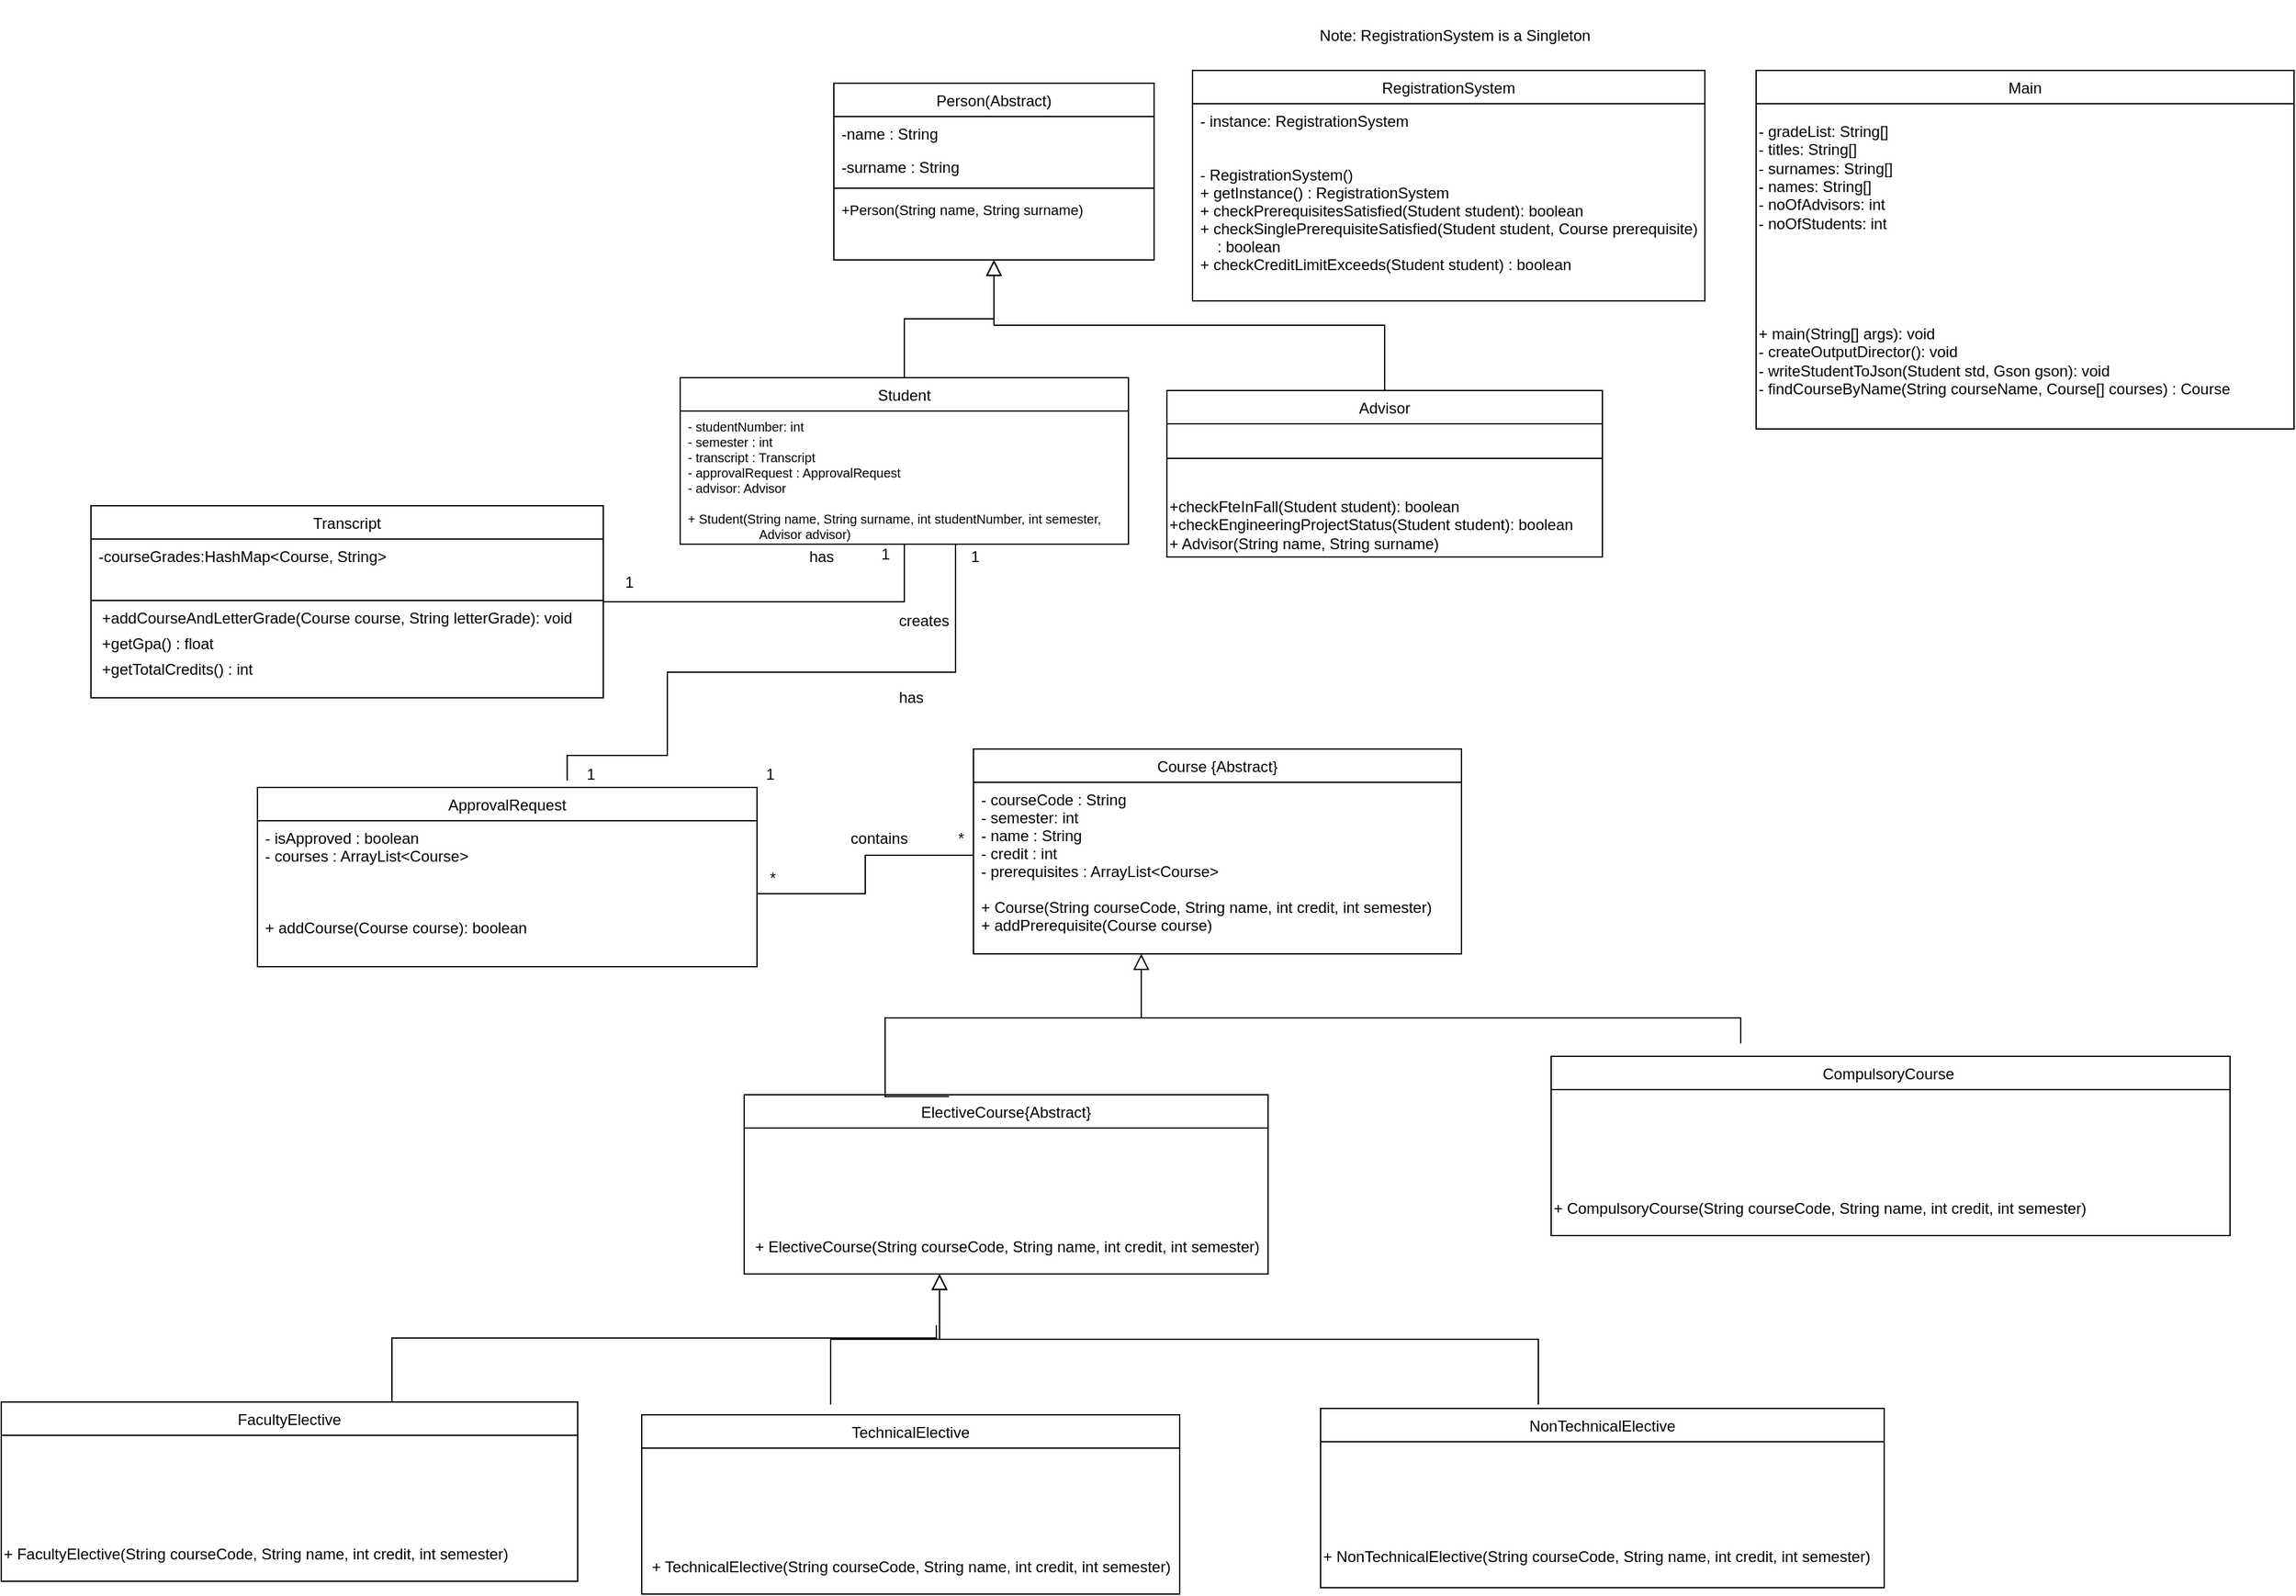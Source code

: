 <mxfile version="16.0.3" type="device"><diagram id="j5szrSZT0lNAwM8f8yiG" name="Page-1"><mxGraphModel dx="2078" dy="894" grid="1" gridSize="10" guides="1" tooltips="1" connect="1" arrows="1" fold="1" page="1" pageScale="1" pageWidth="1654" pageHeight="2336" math="0" shadow="0"><root><mxCell id="0"/><mxCell id="1" parent="0"/><mxCell id="DXfmbs8U146S0bFGO7d6-1" value="Person(Abstract)" style="swimlane;fontStyle=0;align=center;verticalAlign=top;childLayout=stackLayout;horizontal=1;startSize=26;horizontalStack=0;resizeParent=1;resizeLast=0;collapsible=1;marginBottom=0;rounded=0;shadow=0;strokeWidth=1;" vertex="1" parent="1"><mxGeometry x="1210" y="265" width="250" height="138" as="geometry"><mxRectangle x="230" y="140" width="160" height="26" as="alternateBounds"/></mxGeometry></mxCell><mxCell id="DXfmbs8U146S0bFGO7d6-2" value="-name : String" style="text;align=left;verticalAlign=top;spacingLeft=4;spacingRight=4;overflow=hidden;rotatable=0;points=[[0,0.5],[1,0.5]];portConstraint=eastwest;" vertex="1" parent="DXfmbs8U146S0bFGO7d6-1"><mxGeometry y="26" width="250" height="26" as="geometry"/></mxCell><mxCell id="DXfmbs8U146S0bFGO7d6-3" value="-surname : String" style="text;align=left;verticalAlign=top;spacingLeft=4;spacingRight=4;overflow=hidden;rotatable=0;points=[[0,0.5],[1,0.5]];portConstraint=eastwest;rounded=0;shadow=0;html=0;" vertex="1" parent="DXfmbs8U146S0bFGO7d6-1"><mxGeometry y="52" width="250" height="26" as="geometry"/></mxCell><mxCell id="DXfmbs8U146S0bFGO7d6-4" value="" style="line;html=1;strokeWidth=1;align=left;verticalAlign=middle;spacingTop=-1;spacingLeft=3;spacingRight=3;rotatable=0;labelPosition=right;points=[];portConstraint=eastwest;" vertex="1" parent="DXfmbs8U146S0bFGO7d6-1"><mxGeometry y="78" width="250" height="8" as="geometry"/></mxCell><mxCell id="DXfmbs8U146S0bFGO7d6-5" value="+Person(String name, String surname)" style="text;align=left;verticalAlign=top;spacingLeft=4;spacingRight=4;overflow=hidden;rotatable=0;points=[[0,0.5],[1,0.5]];portConstraint=eastwest;rounded=0;shadow=0;html=0;fontSize=11;" vertex="1" parent="DXfmbs8U146S0bFGO7d6-1"><mxGeometry y="86" width="250" height="26" as="geometry"/></mxCell><mxCell id="DXfmbs8U146S0bFGO7d6-6" value="Student" style="swimlane;fontStyle=0;align=center;verticalAlign=top;childLayout=stackLayout;horizontal=1;startSize=26;horizontalStack=0;resizeParent=1;resizeLast=0;collapsible=1;marginBottom=0;rounded=0;shadow=0;strokeWidth=1;" vertex="1" parent="1"><mxGeometry x="1090" y="495" width="350" height="130" as="geometry"><mxRectangle x="130" y="380" width="160" height="26" as="alternateBounds"/></mxGeometry></mxCell><mxCell id="DXfmbs8U146S0bFGO7d6-7" value="- studentNumber: int&#10;- semester : int&#10;- transcript : Transcript&#10;- approvalRequest : ApprovalRequest&#10;- advisor: Advisor&#10;&#10;+ Student(String name, String surname, int studentNumber, int semester, &#10;                    Advisor advisor)" style="text;align=left;verticalAlign=top;spacingLeft=4;spacingRight=4;overflow=hidden;rotatable=0;points=[[0,0.5],[1,0.5]];portConstraint=eastwest;rounded=0;shadow=0;html=0;fontSize=10;" vertex="1" parent="DXfmbs8U146S0bFGO7d6-6"><mxGeometry y="26" width="350" height="104" as="geometry"/></mxCell><mxCell id="DXfmbs8U146S0bFGO7d6-8" value="" style="endArrow=block;endSize=10;endFill=0;shadow=0;strokeWidth=1;rounded=0;edgeStyle=elbowEdgeStyle;elbow=vertical;" edge="1" parent="1" source="DXfmbs8U146S0bFGO7d6-6" target="DXfmbs8U146S0bFGO7d6-1"><mxGeometry width="160" relative="1" as="geometry"><mxPoint x="1250" y="348" as="sourcePoint"/><mxPoint x="1250" y="348" as="targetPoint"/></mxGeometry></mxCell><mxCell id="DXfmbs8U146S0bFGO7d6-9" value="Advisor" style="swimlane;fontStyle=0;align=center;verticalAlign=top;childLayout=stackLayout;horizontal=1;startSize=26;horizontalStack=0;resizeParent=1;resizeLast=0;collapsible=1;marginBottom=0;rounded=0;shadow=0;strokeWidth=1;" vertex="1" parent="1"><mxGeometry x="1470" y="505" width="340" height="130" as="geometry"><mxRectangle x="340" y="380" width="170" height="26" as="alternateBounds"/></mxGeometry></mxCell><mxCell id="DXfmbs8U146S0bFGO7d6-10" value="" style="line;html=1;strokeWidth=1;align=left;verticalAlign=middle;spacingTop=-1;spacingLeft=3;spacingRight=3;rotatable=0;labelPosition=right;points=[];portConstraint=eastwest;" vertex="1" parent="DXfmbs8U146S0bFGO7d6-9"><mxGeometry y="26" width="340" height="54" as="geometry"/></mxCell><mxCell id="DXfmbs8U146S0bFGO7d6-11" value="+checkFteInFall(Student student): boolean&lt;br&gt;&lt;div&gt;&lt;span&gt;+checkEngineeringProjectStatus(Student student): boolean&lt;/span&gt;&lt;/div&gt;&lt;div&gt;&lt;span&gt;+ Advisor(String name, String surname)&lt;/span&gt;&lt;/div&gt;" style="text;html=1;align=left;verticalAlign=middle;resizable=0;points=[];autosize=1;strokeColor=none;fillColor=none;" vertex="1" parent="DXfmbs8U146S0bFGO7d6-9"><mxGeometry y="80" width="340" height="50" as="geometry"/></mxCell><mxCell id="DXfmbs8U146S0bFGO7d6-12" value="" style="endArrow=block;endSize=10;endFill=0;shadow=0;strokeWidth=1;rounded=0;edgeStyle=elbowEdgeStyle;elbow=vertical;" edge="1" parent="1" source="DXfmbs8U146S0bFGO7d6-9" target="DXfmbs8U146S0bFGO7d6-1"><mxGeometry width="160" relative="1" as="geometry"><mxPoint x="1260" y="518" as="sourcePoint"/><mxPoint x="1360" y="416" as="targetPoint"/></mxGeometry></mxCell><mxCell id="DXfmbs8U146S0bFGO7d6-13" style="edgeStyle=orthogonalEdgeStyle;rounded=0;orthogonalLoop=1;jettySize=auto;html=1;entryX=0.5;entryY=1;entryDx=0;entryDy=0;endArrow=none;endFill=0;" edge="1" parent="1" source="DXfmbs8U146S0bFGO7d6-14" target="DXfmbs8U146S0bFGO7d6-6"><mxGeometry relative="1" as="geometry"/></mxCell><mxCell id="DXfmbs8U146S0bFGO7d6-14" value="Transcript" style="swimlane;fontStyle=0;align=center;verticalAlign=top;childLayout=stackLayout;horizontal=1;startSize=26;horizontalStack=0;resizeParent=1;resizeLast=0;collapsible=1;marginBottom=0;rounded=0;shadow=0;strokeWidth=1;" vertex="1" parent="1"><mxGeometry x="630" y="595" width="400" height="150" as="geometry"><mxRectangle x="130" y="380" width="160" height="26" as="alternateBounds"/></mxGeometry></mxCell><mxCell id="DXfmbs8U146S0bFGO7d6-15" value="-courseGrades:HashMap&lt;Course, String&gt;" style="text;align=left;verticalAlign=top;spacingLeft=4;spacingRight=4;overflow=hidden;rotatable=0;points=[[0,0.5],[1,0.5]];portConstraint=eastwest;rounded=0;shadow=0;html=0;" vertex="1" parent="DXfmbs8U146S0bFGO7d6-14"><mxGeometry y="26" width="400" height="44" as="geometry"/></mxCell><mxCell id="DXfmbs8U146S0bFGO7d6-16" value="" style="line;html=1;strokeWidth=1;align=left;verticalAlign=middle;spacingTop=-1;spacingLeft=3;spacingRight=3;rotatable=0;labelPosition=right;points=[];portConstraint=eastwest;" vertex="1" parent="DXfmbs8U146S0bFGO7d6-14"><mxGeometry y="70" width="400" height="8" as="geometry"/></mxCell><mxCell id="DXfmbs8U146S0bFGO7d6-17" value="&amp;nbsp; +addCourseAndLetterGrade(Course course, String letterGrade): void" style="text;html=1;align=left;verticalAlign=middle;resizable=0;points=[];autosize=1;strokeColor=none;fillColor=none;" vertex="1" parent="DXfmbs8U146S0bFGO7d6-14"><mxGeometry y="78" width="400" height="20" as="geometry"/></mxCell><mxCell id="DXfmbs8U146S0bFGO7d6-18" value="&amp;nbsp; +getGpa() : float" style="text;html=1;align=left;verticalAlign=middle;resizable=0;points=[];autosize=1;strokeColor=none;fillColor=none;" vertex="1" parent="DXfmbs8U146S0bFGO7d6-14"><mxGeometry y="98" width="400" height="20" as="geometry"/></mxCell><mxCell id="DXfmbs8U146S0bFGO7d6-19" value="&amp;nbsp; +getTotalCredits() : int" style="text;html=1;align=left;verticalAlign=middle;resizable=0;points=[];autosize=1;strokeColor=none;fillColor=none;" vertex="1" parent="DXfmbs8U146S0bFGO7d6-14"><mxGeometry y="118" width="400" height="20" as="geometry"/></mxCell><mxCell id="DXfmbs8U146S0bFGO7d6-20" value="Course {Abstract}" style="swimlane;fontStyle=0;align=center;verticalAlign=top;childLayout=stackLayout;horizontal=1;startSize=26;horizontalStack=0;resizeParent=1;resizeLast=0;collapsible=1;marginBottom=0;rounded=0;shadow=0;strokeWidth=1;" vertex="1" parent="1"><mxGeometry x="1319" y="785" width="381" height="160" as="geometry"><mxRectangle x="130" y="380" width="160" height="26" as="alternateBounds"/></mxGeometry></mxCell><mxCell id="DXfmbs8U146S0bFGO7d6-21" value="- courseCode : String&#10;- semester: int&#10;- name : String&#10;- credit : int&#10;- prerequisites : ArrayList&lt;Course&gt;&#10;&#10;+ Course(String courseCode, String name, int credit, int semester)&#10;+ addPrerequisite(Course course)" style="text;align=left;verticalAlign=top;spacingLeft=4;spacingRight=4;overflow=hidden;rotatable=0;points=[[0,0.5],[1,0.5]];portConstraint=eastwest;rounded=0;shadow=0;html=0;" vertex="1" parent="DXfmbs8U146S0bFGO7d6-20"><mxGeometry y="26" width="381" height="114" as="geometry"/></mxCell><mxCell id="DXfmbs8U146S0bFGO7d6-22" value="ElectiveCourse{Abstract}" style="swimlane;fontStyle=0;align=center;verticalAlign=top;childLayout=stackLayout;horizontal=1;startSize=26;horizontalStack=0;resizeParent=1;resizeLast=0;collapsible=1;marginBottom=0;rounded=0;shadow=0;strokeWidth=1;" vertex="1" parent="1"><mxGeometry x="1140" y="1055" width="409" height="140" as="geometry"><mxRectangle x="130" y="380" width="160" height="26" as="alternateBounds"/></mxGeometry></mxCell><mxCell id="DXfmbs8U146S0bFGO7d6-23" value="&lt;span style=&quot;font-family: &amp;#34;helvetica&amp;#34; ; font-size: 12px ; text-align: left&quot;&gt;&lt;br&gt;&lt;br&gt;&lt;br&gt;&lt;br&gt;&lt;br&gt;&lt;br&gt;+ ElectiveCourse(String courseCode, String name, int credit, int semester)&lt;/span&gt;" style="text;html=1;align=center;verticalAlign=middle;resizable=0;points=[];autosize=1;strokeColor=none;fillColor=none;fontSize=11;" vertex="1" parent="DXfmbs8U146S0bFGO7d6-22"><mxGeometry y="26" width="409" height="100" as="geometry"/></mxCell><mxCell id="DXfmbs8U146S0bFGO7d6-24" value="CompulsoryCourse " style="swimlane;fontStyle=0;align=center;verticalAlign=top;childLayout=stackLayout;horizontal=1;startSize=26;horizontalStack=0;resizeParent=1;resizeLast=0;collapsible=1;marginBottom=0;rounded=0;shadow=0;strokeWidth=1;" vertex="1" parent="1"><mxGeometry x="1770" y="1025" width="530" height="140" as="geometry"><mxRectangle x="130" y="380" width="160" height="26" as="alternateBounds"/></mxGeometry></mxCell><mxCell id="DXfmbs8U146S0bFGO7d6-25" value="&lt;span style=&quot;font-family: &amp;quot;helvetica&amp;quot; ; font-size: 12px&quot;&gt;&lt;br&gt;&lt;br&gt;&lt;br&gt;&lt;br&gt;&lt;br&gt;&lt;br&gt;&lt;div style=&quot;&quot;&gt;&lt;span&gt;+ CompulsoryCourse(String courseCode, String name, int credit, int semester)&lt;/span&gt;&lt;/div&gt;&lt;/span&gt;" style="text;html=1;align=left;verticalAlign=middle;resizable=0;points=[];autosize=1;strokeColor=none;fillColor=none;fontSize=11;" vertex="1" parent="DXfmbs8U146S0bFGO7d6-24"><mxGeometry y="26" width="530" height="100" as="geometry"/></mxCell><mxCell id="DXfmbs8U146S0bFGO7d6-26" value="FacultyElective" style="swimlane;fontStyle=0;align=center;verticalAlign=top;childLayout=stackLayout;horizontal=1;startSize=26;horizontalStack=0;resizeParent=1;resizeLast=0;collapsible=1;marginBottom=0;rounded=0;shadow=0;strokeWidth=1;" vertex="1" parent="1"><mxGeometry x="560" y="1295" width="450" height="140" as="geometry"><mxRectangle x="130" y="380" width="160" height="26" as="alternateBounds"/></mxGeometry></mxCell><mxCell id="DXfmbs8U146S0bFGO7d6-27" value="&lt;span style=&quot;font-family: &amp;#34;helvetica&amp;#34; ; font-size: 12px&quot;&gt;&lt;br&gt;&lt;br&gt;&lt;br&gt;&lt;br&gt;&lt;br&gt;&lt;br&gt;+ FacultyElective(String courseCode, String name, int credit, int semester)&lt;/span&gt;" style="text;html=1;align=left;verticalAlign=middle;resizable=0;points=[];autosize=1;strokeColor=none;fillColor=none;fontSize=11;" vertex="1" parent="DXfmbs8U146S0bFGO7d6-26"><mxGeometry y="26" width="450" height="100" as="geometry"/></mxCell><mxCell id="DXfmbs8U146S0bFGO7d6-28" value="NonTechnicalElective" style="swimlane;fontStyle=0;align=center;verticalAlign=top;childLayout=stackLayout;horizontal=1;startSize=26;horizontalStack=0;resizeParent=1;resizeLast=0;collapsible=1;marginBottom=0;rounded=0;shadow=0;strokeWidth=1;" vertex="1" parent="1"><mxGeometry x="1590" y="1300" width="440" height="140" as="geometry"><mxRectangle x="130" y="380" width="160" height="26" as="alternateBounds"/></mxGeometry></mxCell><mxCell id="DXfmbs8U146S0bFGO7d6-29" value="&lt;br&gt;&lt;br&gt;&lt;br&gt;&lt;br&gt;&lt;div&gt;&lt;font face=&quot;helvetica&quot;&gt;&lt;span style=&quot;font-size: 12px&quot;&gt;&lt;br&gt;&lt;/span&gt;&lt;/font&gt;&lt;/div&gt;&lt;div&gt;&lt;br&gt;&lt;/div&gt;&lt;div&gt;&lt;span style=&quot;font-size: 12px ; font-family: &amp;#34;helvetica&amp;#34;&quot;&gt;+ NonTechnicalElective(String courseCode, String name, int credit, int semester)&lt;/span&gt;&lt;/div&gt;" style="text;html=1;align=left;verticalAlign=middle;resizable=0;points=[];autosize=1;strokeColor=none;fillColor=none;fontSize=11;" vertex="1" parent="DXfmbs8U146S0bFGO7d6-28"><mxGeometry y="26" width="440" height="100" as="geometry"/></mxCell><mxCell id="DXfmbs8U146S0bFGO7d6-30" value="TechnicalElective" style="swimlane;fontStyle=0;align=center;verticalAlign=top;childLayout=stackLayout;horizontal=1;startSize=26;horizontalStack=0;resizeParent=1;resizeLast=0;collapsible=1;marginBottom=0;rounded=0;shadow=0;strokeWidth=1;" vertex="1" parent="1"><mxGeometry x="1060" y="1305" width="420" height="140" as="geometry"><mxRectangle x="130" y="380" width="160" height="26" as="alternateBounds"/></mxGeometry></mxCell><mxCell id="DXfmbs8U146S0bFGO7d6-31" value="&lt;span style=&quot;font-family: &amp;#34;helvetica&amp;#34; ; font-size: 12px ; text-align: left&quot;&gt;&lt;br&gt;&lt;br&gt;&lt;br&gt;&lt;br&gt;&lt;br&gt;&lt;br&gt;+ TechnicalElective(String courseCode, String name, int credit, int semester)&lt;/span&gt;" style="text;html=1;align=center;verticalAlign=middle;resizable=0;points=[];autosize=1;strokeColor=none;fillColor=none;fontSize=11;" vertex="1" parent="DXfmbs8U146S0bFGO7d6-30"><mxGeometry y="26" width="420" height="100" as="geometry"/></mxCell><mxCell id="DXfmbs8U146S0bFGO7d6-32" value="" style="endArrow=block;endSize=10;endFill=0;shadow=0;strokeWidth=1;rounded=0;edgeStyle=elbowEdgeStyle;elbow=vertical;" edge="1" parent="1"><mxGeometry width="160" relative="1" as="geometry"><mxPoint x="1207.5" y="1297" as="sourcePoint"/><mxPoint x="1292.5" y="1195" as="targetPoint"/></mxGeometry></mxCell><mxCell id="DXfmbs8U146S0bFGO7d6-33" value="" style="endArrow=block;endSize=10;endFill=0;shadow=0;strokeWidth=1;rounded=0;edgeStyle=elbowEdgeStyle;elbow=vertical;" edge="1" parent="1"><mxGeometry width="160" relative="1" as="geometry"><mxPoint x="1760" y="1297" as="sourcePoint"/><mxPoint x="1292.5" y="1195" as="targetPoint"/></mxGeometry></mxCell><mxCell id="DXfmbs8U146S0bFGO7d6-34" value="" style="endArrow=none;endSize=10;endFill=0;shadow=0;strokeWidth=1;rounded=0;elbow=vertical;exitX=0.5;exitY=0;exitDx=0;exitDy=0;edgeStyle=orthogonalEdgeStyle;" edge="1" parent="1" source="DXfmbs8U146S0bFGO7d6-26"><mxGeometry width="160" relative="1" as="geometry"><mxPoint x="1770" y="1307" as="sourcePoint"/><mxPoint x="1290" y="1235" as="targetPoint"/><Array as="points"><mxPoint x="865" y="1245"/><mxPoint x="1290" y="1245"/></Array></mxGeometry></mxCell><mxCell id="DXfmbs8U146S0bFGO7d6-35" value="" style="endArrow=block;endSize=10;endFill=0;shadow=0;strokeWidth=1;rounded=0;edgeStyle=elbowEdgeStyle;elbow=vertical;" edge="1" parent="1"><mxGeometry width="160" relative="1" as="geometry"><mxPoint x="1918" y="1015" as="sourcePoint"/><mxPoint x="1450" y="945" as="targetPoint"/><Array as="points"><mxPoint x="1680" y="995"/></Array></mxGeometry></mxCell><mxCell id="DXfmbs8U146S0bFGO7d6-36" value="" style="endArrow=none;endSize=10;endFill=0;shadow=0;strokeWidth=1;rounded=0;elbow=vertical;edgeStyle=orthogonalEdgeStyle;exitX=0.391;exitY=0.01;exitDx=0;exitDy=0;exitPerimeter=0;" edge="1" parent="1" source="DXfmbs8U146S0bFGO7d6-22"><mxGeometry width="160" relative="1" as="geometry"><mxPoint x="1250" y="1025" as="sourcePoint"/><mxPoint x="1450" y="965" as="targetPoint"/><Array as="points"><mxPoint x="1250" y="1056"/><mxPoint x="1250" y="995"/><mxPoint x="1450" y="995"/><mxPoint x="1450" y="965"/></Array></mxGeometry></mxCell><mxCell id="DXfmbs8U146S0bFGO7d6-37" value="RegistrationSystem" style="swimlane;fontStyle=0;align=center;verticalAlign=top;childLayout=stackLayout;horizontal=1;startSize=26;horizontalStack=0;resizeParent=1;resizeLast=0;collapsible=1;marginBottom=0;rounded=0;shadow=0;strokeWidth=1;" vertex="1" parent="1"><mxGeometry x="1490" y="255" width="400" height="180" as="geometry"><mxRectangle x="130" y="380" width="160" height="26" as="alternateBounds"/></mxGeometry></mxCell><mxCell id="DXfmbs8U146S0bFGO7d6-38" value="- instance: RegistrationSystem&#10;&#10;&#10;- RegistrationSystem()&#10;+ getInstance() : RegistrationSystem&#10;+ checkPrerequisitesSatisfied(Student student): boolean&#10;+ checkSinglePrerequisiteSatisfied(Student student, Course prerequisite)&#10;    : boolean&#10;+ checkCreditLimitExceeds(Student student) : boolean&#10;" style="text;align=left;verticalAlign=top;spacingLeft=4;spacingRight=4;overflow=hidden;rotatable=0;points=[[0,0.5],[1,0.5]];portConstraint=eastwest;rounded=0;shadow=0;html=0;" vertex="1" parent="DXfmbs8U146S0bFGO7d6-37"><mxGeometry y="26" width="400" height="154" as="geometry"/></mxCell><mxCell id="DXfmbs8U146S0bFGO7d6-39" value="1" style="text;html=1;align=center;verticalAlign=middle;resizable=0;points=[];autosize=1;strokeColor=none;fillColor=none;" vertex="1" parent="1"><mxGeometry x="1040" y="645" width="20" height="20" as="geometry"/></mxCell><mxCell id="DXfmbs8U146S0bFGO7d6-40" value="1" style="text;html=1;align=center;verticalAlign=middle;resizable=0;points=[];autosize=1;strokeColor=none;fillColor=none;" vertex="1" parent="1"><mxGeometry x="1240" y="623" width="20" height="20" as="geometry"/></mxCell><mxCell id="DXfmbs8U146S0bFGO7d6-41" value="has" style="text;html=1;align=center;verticalAlign=middle;resizable=0;points=[];autosize=1;strokeColor=none;fillColor=none;" vertex="1" parent="1"><mxGeometry x="1185" y="625" width="30" height="20" as="geometry"/></mxCell><mxCell id="DXfmbs8U146S0bFGO7d6-42" value="ApprovalRequest" style="swimlane;fontStyle=0;align=center;verticalAlign=top;childLayout=stackLayout;horizontal=1;startSize=26;horizontalStack=0;resizeParent=1;resizeLast=0;collapsible=1;marginBottom=0;rounded=0;shadow=0;strokeWidth=1;" vertex="1" parent="1"><mxGeometry x="760" y="815" width="390" height="140" as="geometry"><mxRectangle x="130" y="380" width="160" height="26" as="alternateBounds"/></mxGeometry></mxCell><mxCell id="DXfmbs8U146S0bFGO7d6-43" value="- isApproved : boolean&#10;- courses : ArrayList&lt;Course&gt;&#10;&#10;&#10;&#10;+ addCourse(Course course): boolean" style="text;align=left;verticalAlign=top;spacingLeft=4;spacingRight=4;overflow=hidden;rotatable=0;points=[[0,0.5],[1,0.5]];portConstraint=eastwest;rounded=0;shadow=0;html=0;" vertex="1" parent="DXfmbs8U146S0bFGO7d6-42"><mxGeometry y="26" width="390" height="114" as="geometry"/></mxCell><mxCell id="DXfmbs8U146S0bFGO7d6-44" style="edgeStyle=orthogonalEdgeStyle;rounded=0;orthogonalLoop=1;jettySize=auto;html=1;endArrow=none;endFill=0;exitX=0.62;exitY=-0.038;exitDx=0;exitDy=0;exitPerimeter=0;" edge="1" parent="1" source="DXfmbs8U146S0bFGO7d6-42"><mxGeometry relative="1" as="geometry"><mxPoint x="1080" y="765" as="sourcePoint"/><mxPoint x="1310" y="625" as="targetPoint"/><Array as="points"><mxPoint x="1080" y="790"/><mxPoint x="1080" y="725"/><mxPoint x="1305" y="725"/></Array></mxGeometry></mxCell><mxCell id="DXfmbs8U146S0bFGO7d6-45" style="edgeStyle=orthogonalEdgeStyle;rounded=0;orthogonalLoop=1;jettySize=auto;html=1;exitX=1;exitY=0.5;exitDx=0;exitDy=0;endArrow=none;endFill=0;" edge="1" parent="1" source="DXfmbs8U146S0bFGO7d6-43" target="DXfmbs8U146S0bFGO7d6-21"><mxGeometry relative="1" as="geometry"/></mxCell><mxCell id="DXfmbs8U146S0bFGO7d6-46" value="1" style="text;html=1;align=center;verticalAlign=middle;resizable=0;points=[];autosize=1;strokeColor=none;fillColor=none;" vertex="1" parent="1"><mxGeometry x="1310" y="625" width="20" height="20" as="geometry"/></mxCell><mxCell id="DXfmbs8U146S0bFGO7d6-47" value="1" style="text;html=1;align=center;verticalAlign=middle;resizable=0;points=[];autosize=1;strokeColor=none;fillColor=none;" vertex="1" parent="1"><mxGeometry x="1010" y="795" width="20" height="20" as="geometry"/></mxCell><mxCell id="DXfmbs8U146S0bFGO7d6-48" value="creates" style="text;html=1;align=center;verticalAlign=middle;resizable=0;points=[];autosize=1;strokeColor=none;fillColor=none;" vertex="1" parent="1"><mxGeometry x="1255" y="675" width="50" height="20" as="geometry"/></mxCell><mxCell id="DXfmbs8U146S0bFGO7d6-49" value="1" style="text;html=1;align=center;verticalAlign=middle;resizable=0;points=[];autosize=1;strokeColor=none;fillColor=none;" vertex="1" parent="1"><mxGeometry x="1150" y="795" width="20" height="20" as="geometry"/></mxCell><mxCell id="DXfmbs8U146S0bFGO7d6-50" value="has" style="text;html=1;align=center;verticalAlign=middle;resizable=0;points=[];autosize=1;strokeColor=none;fillColor=none;" vertex="1" parent="1"><mxGeometry x="1255" y="735" width="30" height="20" as="geometry"/></mxCell><mxCell id="DXfmbs8U146S0bFGO7d6-51" value="*" style="text;html=1;align=center;verticalAlign=middle;resizable=0;points=[];autosize=1;strokeColor=none;fillColor=none;" vertex="1" parent="1"><mxGeometry x="1152" y="876" width="20" height="20" as="geometry"/></mxCell><mxCell id="DXfmbs8U146S0bFGO7d6-52" value="*" style="text;html=1;align=center;verticalAlign=middle;resizable=0;points=[];autosize=1;strokeColor=none;fillColor=none;" vertex="1" parent="1"><mxGeometry x="1299" y="845" width="20" height="20" as="geometry"/></mxCell><mxCell id="DXfmbs8U146S0bFGO7d6-53" value="contains" style="text;html=1;align=center;verticalAlign=middle;resizable=0;points=[];autosize=1;strokeColor=none;fillColor=none;" vertex="1" parent="1"><mxGeometry x="1215" y="845" width="60" height="20" as="geometry"/></mxCell><mxCell id="DXfmbs8U146S0bFGO7d6-54" value="Note: RegistrationSystem is a Singleton" style="text;html=1;strokeColor=none;fillColor=none;align=center;verticalAlign=middle;whiteSpace=wrap;rounded=0;" vertex="1" parent="1"><mxGeometry x="1500" y="200" width="390" height="55" as="geometry"/></mxCell><mxCell id="DXfmbs8U146S0bFGO7d6-55" value="Main" style="swimlane;fontStyle=0;align=center;verticalAlign=top;childLayout=stackLayout;horizontal=1;startSize=26;horizontalStack=0;resizeParent=1;resizeLast=0;collapsible=1;marginBottom=0;rounded=0;shadow=0;strokeWidth=1;" vertex="1" parent="1"><mxGeometry x="1930" y="255" width="420" height="280" as="geometry"><mxRectangle x="340" y="380" width="170" height="26" as="alternateBounds"/></mxGeometry></mxCell><mxCell id="DXfmbs8U146S0bFGO7d6-56" value="&lt;br&gt;- gradeList: String[]&lt;br&gt;- titles: String[]&lt;br&gt;- surnames: String[]&lt;br&gt;- names: String[]&lt;br&gt;- noOfAdvisors: int&lt;br&gt;- noOfStudents: int&lt;br&gt;&lt;br&gt;&lt;br&gt;&lt;br&gt;&lt;br&gt;&lt;br&gt;+ main(String[] args): void&lt;br&gt;- createOutputDirector(): void&lt;br&gt;- writeStudentToJson(Student std, Gson gson): void&lt;br&gt;- findCourseByName(String courseName, Course[] courses) : Course&amp;nbsp;" style="text;html=1;align=left;verticalAlign=middle;resizable=0;points=[];autosize=1;strokeColor=none;fillColor=none;" vertex="1" parent="DXfmbs8U146S0bFGO7d6-55"><mxGeometry y="26" width="420" height="230" as="geometry"/></mxCell></root></mxGraphModel></diagram></mxfile>